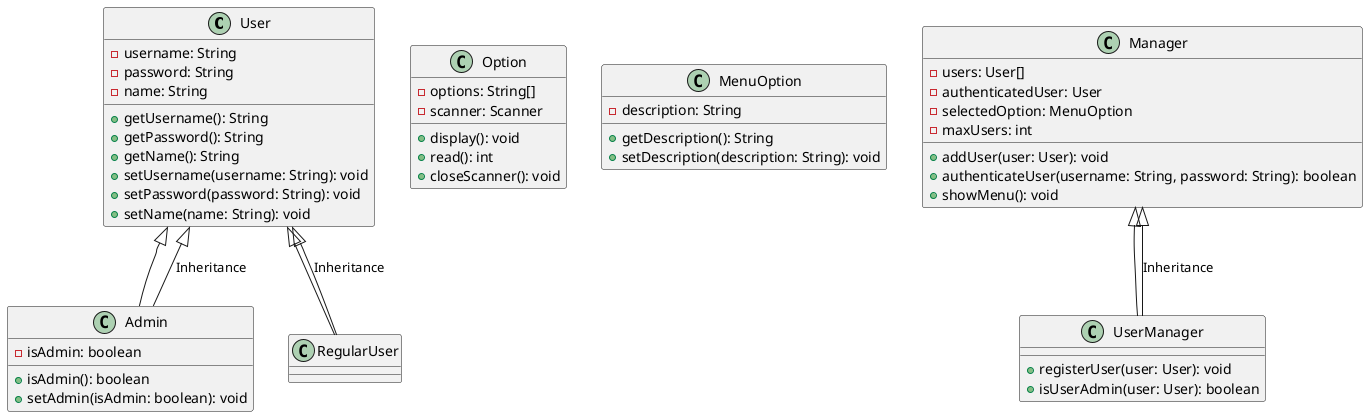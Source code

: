 @startuml Inheritance
class User {
  -username: String
  -password: String
  -name: String
  +getUsername(): String
  +getPassword(): String
  +getName(): String
  +setUsername(username: String): void
  +setPassword(password: String): void
  +setName(name: String): void
}

class Admin {
  -isAdmin: boolean
  +isAdmin(): boolean
  +setAdmin(isAdmin: boolean): void
}

class RegularUser {
}

class Option {
  -options: String[]
  -scanner: Scanner
  +display(): void
  +read(): int
  +closeScanner(): void
}

class MenuOption {
  -description: String
  +getDescription(): String
  +setDescription(description: String): void
}

class Manager {
  -users: User[]
  -authenticatedUser: User
  -selectedOption: MenuOption
  -maxUsers: int
  +addUser(user: User): void
  +authenticateUser(username: String, password: String): boolean
  +showMenu(): void
}

class UserManager {
  +registerUser(user: User): void
  +isUserAdmin(user: User): boolean
}

User <|-- Admin
User <|-- RegularUser
Manager <|-- UserManager

Admin --|> User: Inheritance
RegularUser --|> User: Inheritance
UserManager --|> Manager: Inheritance

@enduml
